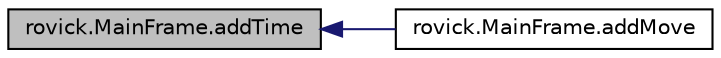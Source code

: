 digraph "rovick.MainFrame.addTime"
{
  edge [fontname="Helvetica",fontsize="10",labelfontname="Helvetica",labelfontsize="10"];
  node [fontname="Helvetica",fontsize="10",shape=record];
  rankdir="LR";
  Node8 [label="rovick.MainFrame.addTime",height=0.2,width=0.4,color="black", fillcolor="grey75", style="filled", fontcolor="black"];
  Node8 -> Node9 [dir="back",color="midnightblue",fontsize="10",style="solid",fontname="Helvetica"];
  Node9 [label="rovick.MainFrame.addMove",height=0.2,width=0.4,color="black", fillcolor="white", style="filled",URL="$classrovick_1_1_main_frame.html#a49c8ae6bbd67d575b5b9c8ee575a82ff"];
}
